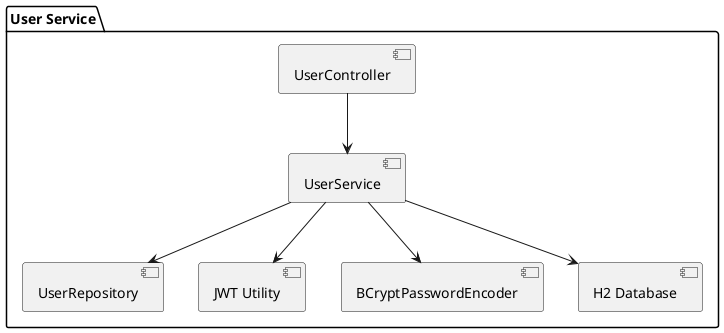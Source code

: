 @startuml
package "User Service" {
  [UserController] --> [UserService]
  [UserService] --> [UserRepository]
  [UserService] --> [JWT Utility]
  [UserService] --> [BCryptPasswordEncoder]
  [UserService] --> [H2 Database]
}
@enduml